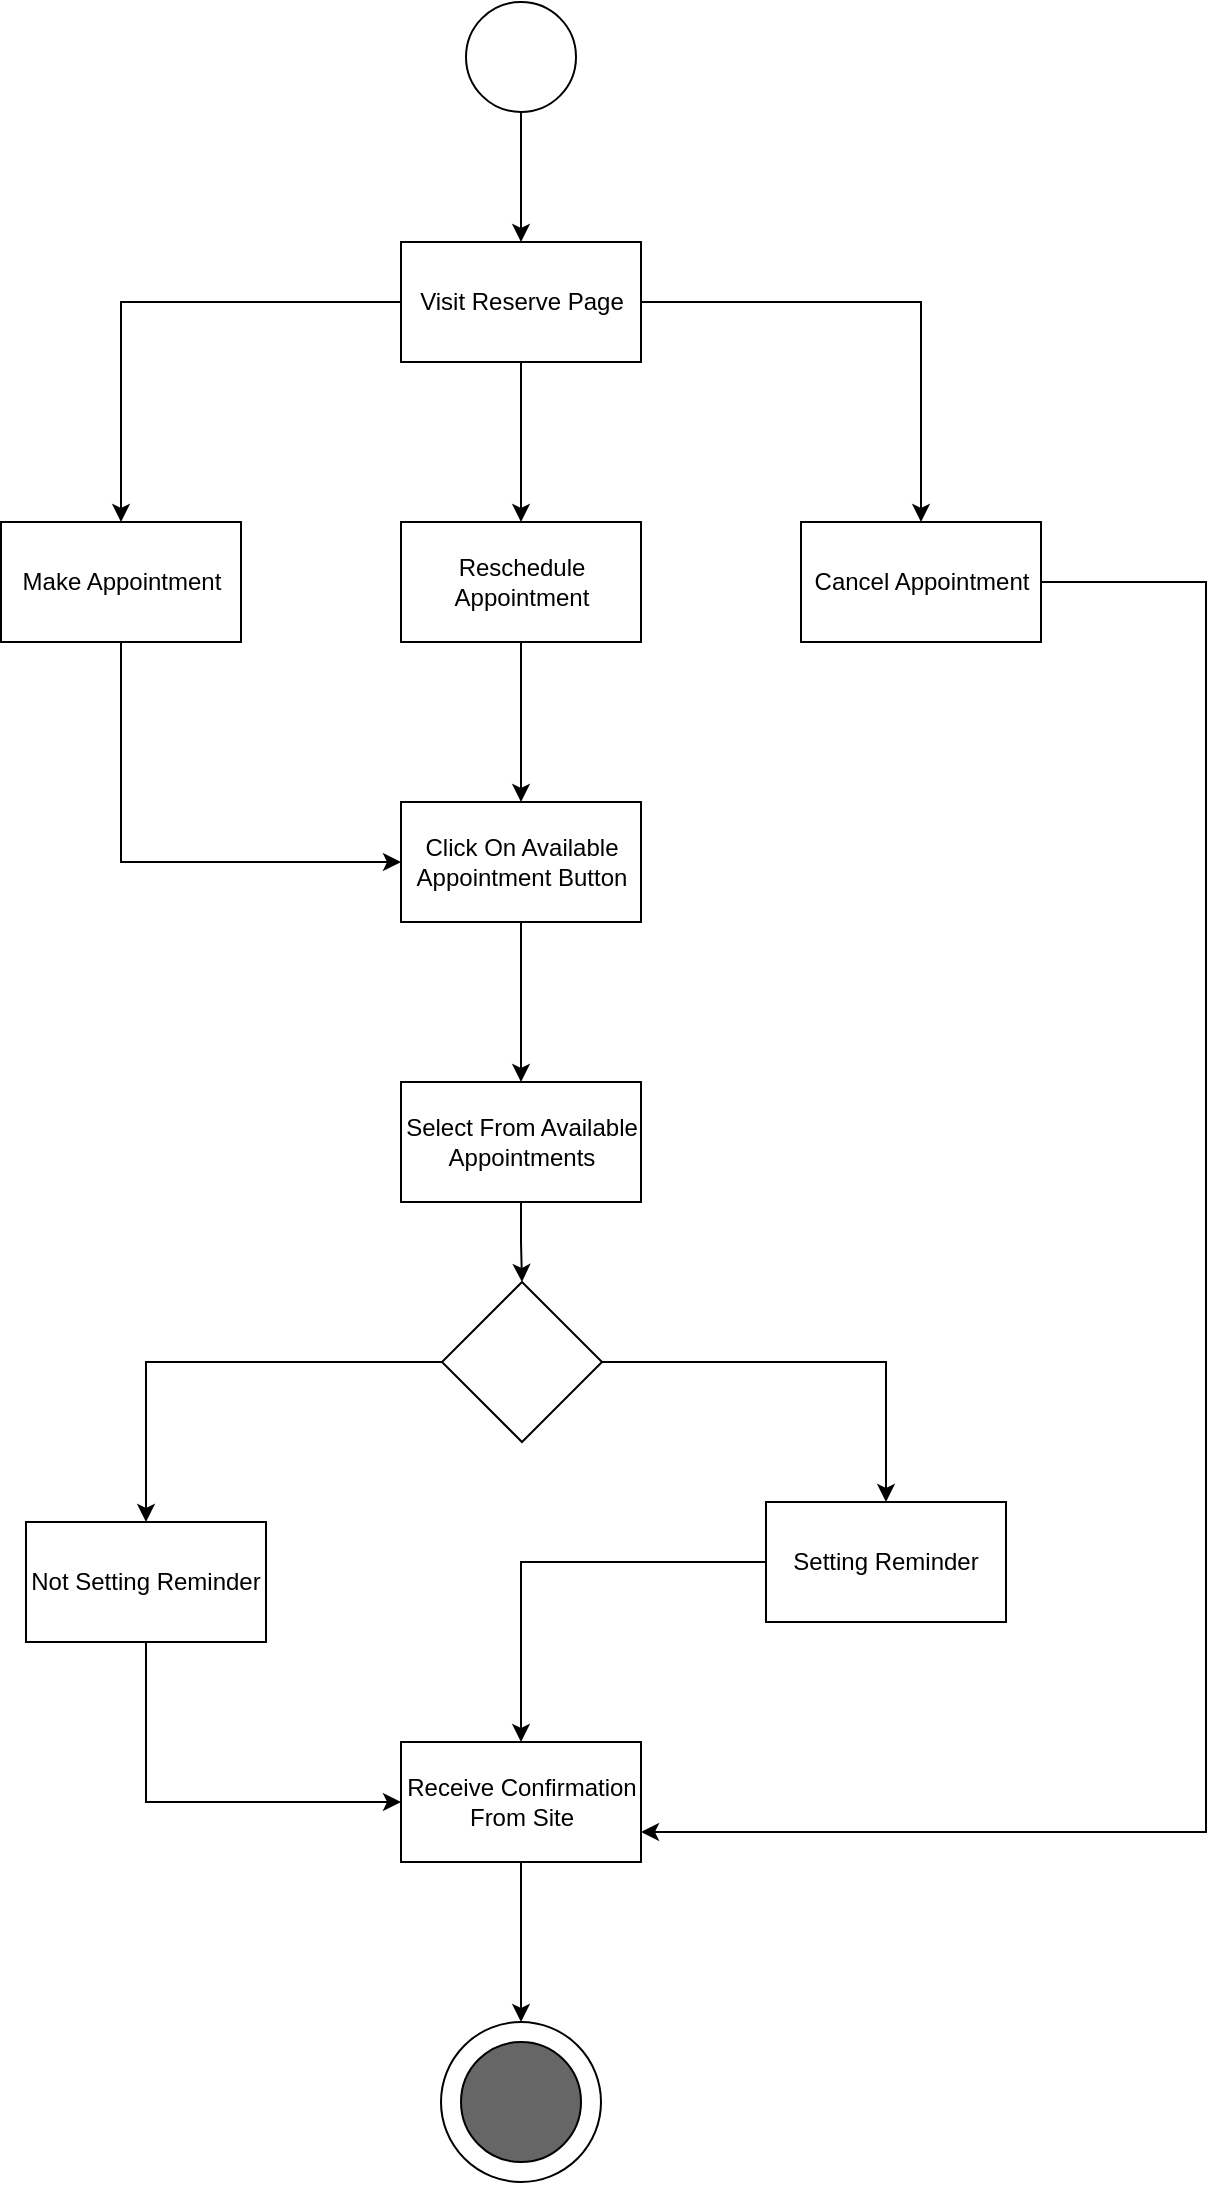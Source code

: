 <mxfile version="10.6.0" type="github"><diagram id="lOuWpRO4ksR5cTho7umR" name="Page-1"><mxGraphModel dx="918" dy="616" grid="1" gridSize="10" guides="1" tooltips="1" connect="1" arrows="1" fold="1" page="1" pageScale="1" pageWidth="850" pageHeight="1100" math="0" shadow="0"><root><mxCell id="0"/><mxCell id="1" parent="0"/><mxCell id="LQdmacypS53rBEiHCjCl-3" value="" style="edgeStyle=orthogonalEdgeStyle;rounded=0;orthogonalLoop=1;jettySize=auto;html=1;entryX=0.5;entryY=0;entryDx=0;entryDy=0;" edge="1" parent="1" source="LQdmacypS53rBEiHCjCl-1" target="LQdmacypS53rBEiHCjCl-4"><mxGeometry relative="1" as="geometry"><mxPoint x="397.5" y="195" as="targetPoint"/></mxGeometry></mxCell><mxCell id="LQdmacypS53rBEiHCjCl-1" value="" style="ellipse;whiteSpace=wrap;html=1;aspect=fixed;" vertex="1" parent="1"><mxGeometry x="370" y="60" width="55" height="55" as="geometry"/></mxCell><mxCell id="LQdmacypS53rBEiHCjCl-6" value="" style="edgeStyle=orthogonalEdgeStyle;rounded=0;orthogonalLoop=1;jettySize=auto;html=1;" edge="1" parent="1" source="LQdmacypS53rBEiHCjCl-4" target="LQdmacypS53rBEiHCjCl-5"><mxGeometry relative="1" as="geometry"/></mxCell><mxCell id="LQdmacypS53rBEiHCjCl-8" value="" style="edgeStyle=orthogonalEdgeStyle;rounded=0;orthogonalLoop=1;jettySize=auto;html=1;" edge="1" parent="1" source="LQdmacypS53rBEiHCjCl-4" target="LQdmacypS53rBEiHCjCl-7"><mxGeometry relative="1" as="geometry"/></mxCell><mxCell id="LQdmacypS53rBEiHCjCl-10" value="" style="edgeStyle=orthogonalEdgeStyle;rounded=0;orthogonalLoop=1;jettySize=auto;html=1;" edge="1" parent="1" source="LQdmacypS53rBEiHCjCl-4" target="LQdmacypS53rBEiHCjCl-9"><mxGeometry relative="1" as="geometry"/></mxCell><mxCell id="LQdmacypS53rBEiHCjCl-4" value="Visit Reserve Page" style="rounded=0;whiteSpace=wrap;html=1;" vertex="1" parent="1"><mxGeometry x="337.5" y="180" width="120" height="60" as="geometry"/></mxCell><mxCell id="LQdmacypS53rBEiHCjCl-14" value="" style="edgeStyle=orthogonalEdgeStyle;rounded=0;orthogonalLoop=1;jettySize=auto;html=1;entryX=0;entryY=0.5;entryDx=0;entryDy=0;" edge="1" parent="1" source="LQdmacypS53rBEiHCjCl-9" target="LQdmacypS53rBEiHCjCl-11"><mxGeometry relative="1" as="geometry"><mxPoint x="197.5" y="460" as="targetPoint"/><Array as="points"><mxPoint x="198" y="490"/></Array></mxGeometry></mxCell><mxCell id="LQdmacypS53rBEiHCjCl-9" value="Make Appointment" style="rounded=0;whiteSpace=wrap;html=1;" vertex="1" parent="1"><mxGeometry x="137.5" y="320" width="120" height="60" as="geometry"/></mxCell><mxCell id="LQdmacypS53rBEiHCjCl-12" value="" style="edgeStyle=orthogonalEdgeStyle;rounded=0;orthogonalLoop=1;jettySize=auto;html=1;" edge="1" parent="1" source="LQdmacypS53rBEiHCjCl-7" target="LQdmacypS53rBEiHCjCl-11"><mxGeometry relative="1" as="geometry"/></mxCell><mxCell id="LQdmacypS53rBEiHCjCl-7" value="Reschedule Appointment&lt;br&gt;" style="rounded=0;whiteSpace=wrap;html=1;" vertex="1" parent="1"><mxGeometry x="337.5" y="320" width="120" height="60" as="geometry"/></mxCell><mxCell id="LQdmacypS53rBEiHCjCl-18" value="" style="edgeStyle=orthogonalEdgeStyle;rounded=0;orthogonalLoop=1;jettySize=auto;html=1;" edge="1" parent="1" source="LQdmacypS53rBEiHCjCl-11" target="LQdmacypS53rBEiHCjCl-17"><mxGeometry relative="1" as="geometry"/></mxCell><mxCell id="LQdmacypS53rBEiHCjCl-11" value="Click On Available Appointment Button&lt;br&gt;" style="rounded=0;whiteSpace=wrap;html=1;" vertex="1" parent="1"><mxGeometry x="337.5" y="460" width="120" height="60" as="geometry"/></mxCell><mxCell id="LQdmacypS53rBEiHCjCl-20" value="" style="edgeStyle=orthogonalEdgeStyle;rounded=0;orthogonalLoop=1;jettySize=auto;html=1;" edge="1" parent="1" source="LQdmacypS53rBEiHCjCl-17" target="LQdmacypS53rBEiHCjCl-19"><mxGeometry relative="1" as="geometry"/></mxCell><mxCell id="LQdmacypS53rBEiHCjCl-17" value="Select From Available Appointments&lt;br&gt;" style="rounded=0;whiteSpace=wrap;html=1;" vertex="1" parent="1"><mxGeometry x="337.5" y="600" width="120" height="60" as="geometry"/></mxCell><mxCell id="LQdmacypS53rBEiHCjCl-34" value="" style="edgeStyle=orthogonalEdgeStyle;rounded=0;orthogonalLoop=1;jettySize=auto;html=1;entryX=1;entryY=0.75;entryDx=0;entryDy=0;" edge="1" parent="1" source="LQdmacypS53rBEiHCjCl-5" target="LQdmacypS53rBEiHCjCl-29"><mxGeometry relative="1" as="geometry"><mxPoint x="597.5" y="460" as="targetPoint"/><Array as="points"><mxPoint x="740" y="350"/><mxPoint x="740" y="975"/></Array></mxGeometry></mxCell><mxCell id="LQdmacypS53rBEiHCjCl-5" value="Cancel Appointment" style="rounded=0;whiteSpace=wrap;html=1;" vertex="1" parent="1"><mxGeometry x="537.5" y="320" width="120" height="60" as="geometry"/></mxCell><mxCell id="LQdmacypS53rBEiHCjCl-15" value="" style="ellipse;whiteSpace=wrap;html=1;aspect=fixed;shadow=0;fillColor=#FFFFFF;gradientColor=none;" vertex="1" parent="1"><mxGeometry x="357.5" y="1070" width="80" height="80" as="geometry"/></mxCell><mxCell id="LQdmacypS53rBEiHCjCl-16" value="" style="ellipse;whiteSpace=wrap;html=1;aspect=fixed;shadow=0;fillColor=#666666;gradientColor=none;" vertex="1" parent="1"><mxGeometry x="367.5" y="1080" width="60" height="60" as="geometry"/></mxCell><mxCell id="LQdmacypS53rBEiHCjCl-27" value="" style="edgeStyle=orthogonalEdgeStyle;rounded=0;orthogonalLoop=1;jettySize=auto;html=1;" edge="1" parent="1" source="LQdmacypS53rBEiHCjCl-19" target="LQdmacypS53rBEiHCjCl-23"><mxGeometry relative="1" as="geometry"/></mxCell><mxCell id="LQdmacypS53rBEiHCjCl-28" value="" style="edgeStyle=orthogonalEdgeStyle;rounded=0;orthogonalLoop=1;jettySize=auto;html=1;" edge="1" parent="1" source="LQdmacypS53rBEiHCjCl-19" target="LQdmacypS53rBEiHCjCl-24"><mxGeometry relative="1" as="geometry"/></mxCell><mxCell id="LQdmacypS53rBEiHCjCl-19" value="" style="rhombus;whiteSpace=wrap;html=1;" vertex="1" parent="1"><mxGeometry x="358" y="700" width="80" height="80" as="geometry"/></mxCell><mxCell id="LQdmacypS53rBEiHCjCl-30" value="" style="edgeStyle=orthogonalEdgeStyle;rounded=0;orthogonalLoop=1;jettySize=auto;html=1;" edge="1" parent="1" source="LQdmacypS53rBEiHCjCl-23" target="LQdmacypS53rBEiHCjCl-29"><mxGeometry relative="1" as="geometry"/></mxCell><mxCell id="LQdmacypS53rBEiHCjCl-23" value="Setting Reminder" style="rounded=0;whiteSpace=wrap;html=1;" vertex="1" parent="1"><mxGeometry x="520" y="810" width="120" height="60" as="geometry"/></mxCell><mxCell id="LQdmacypS53rBEiHCjCl-31" value="" style="edgeStyle=orthogonalEdgeStyle;rounded=0;orthogonalLoop=1;jettySize=auto;html=1;" edge="1" parent="1" source="LQdmacypS53rBEiHCjCl-24" target="LQdmacypS53rBEiHCjCl-29"><mxGeometry relative="1" as="geometry"><Array as="points"><mxPoint x="210" y="960"/></Array></mxGeometry></mxCell><mxCell id="LQdmacypS53rBEiHCjCl-24" value="Not Setting Reminder" style="rounded=0;whiteSpace=wrap;html=1;" vertex="1" parent="1"><mxGeometry x="150" y="820" width="120" height="60" as="geometry"/></mxCell><mxCell id="LQdmacypS53rBEiHCjCl-32" value="" style="edgeStyle=orthogonalEdgeStyle;rounded=0;orthogonalLoop=1;jettySize=auto;html=1;" edge="1" parent="1" source="LQdmacypS53rBEiHCjCl-29" target="LQdmacypS53rBEiHCjCl-15"><mxGeometry relative="1" as="geometry"/></mxCell><mxCell id="LQdmacypS53rBEiHCjCl-29" value="Receive Confirmation From Site" style="rounded=0;whiteSpace=wrap;html=1;" vertex="1" parent="1"><mxGeometry x="337.5" y="930" width="120" height="60" as="geometry"/></mxCell></root></mxGraphModel></diagram></mxfile>